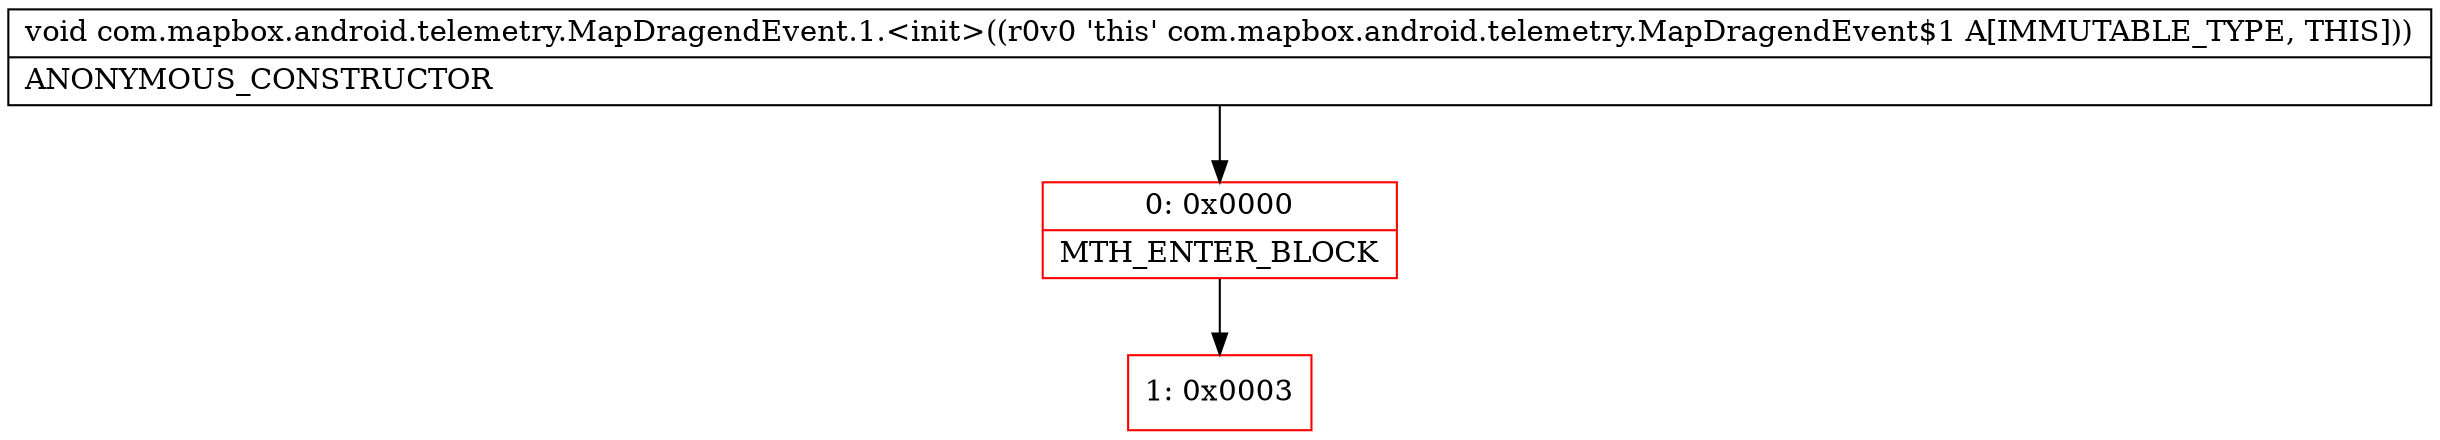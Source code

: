 digraph "CFG forcom.mapbox.android.telemetry.MapDragendEvent.1.\<init\>()V" {
subgraph cluster_Region_33901446 {
label = "R(0)";
node [shape=record,color=blue];
}
Node_0 [shape=record,color=red,label="{0\:\ 0x0000|MTH_ENTER_BLOCK\l}"];
Node_1 [shape=record,color=red,label="{1\:\ 0x0003}"];
MethodNode[shape=record,label="{void com.mapbox.android.telemetry.MapDragendEvent.1.\<init\>((r0v0 'this' com.mapbox.android.telemetry.MapDragendEvent$1 A[IMMUTABLE_TYPE, THIS]))  | ANONYMOUS_CONSTRUCTOR\l}"];
MethodNode -> Node_0;
Node_0 -> Node_1;
}

